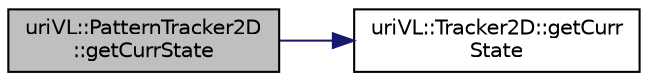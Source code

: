 digraph "uriVL::PatternTracker2D::getCurrState"
{
  edge [fontname="Helvetica",fontsize="10",labelfontname="Helvetica",labelfontsize="10"];
  node [fontname="Helvetica",fontsize="10",shape=record];
  rankdir="LR";
  Node1 [label="uriVL::PatternTracker2D\l::getCurrState",height=0.2,width=0.4,color="black", fillcolor="grey75", style="filled", fontcolor="black"];
  Node1 -> Node2 [color="midnightblue",fontsize="10",style="solid",fontname="Helvetica"];
  Node2 [label="uriVL::Tracker2D::getCurr\lState",height=0.2,width=0.4,color="black", fillcolor="white", style="filled",URL="$classuriVL_1_1Tracker2D.html#a49297a1a2f2ccbfbf5053b2ec560e12b",tooltip="get the current state of the target "];
}
